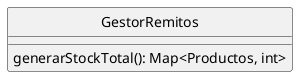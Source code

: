 @startuml GestorRemitos
hide circle
class GestorRemitos{
    generarStockTotal(): Map<Productos, int>
}

@enduml